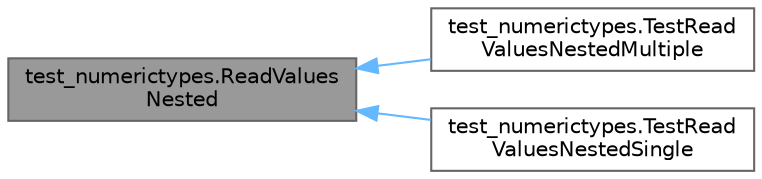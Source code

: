 digraph "test_numerictypes.ReadValuesNested"
{
 // LATEX_PDF_SIZE
  bgcolor="transparent";
  edge [fontname=Helvetica,fontsize=10,labelfontname=Helvetica,labelfontsize=10];
  node [fontname=Helvetica,fontsize=10,shape=box,height=0.2,width=0.4];
  rankdir="LR";
  Node1 [id="Node000001",label="test_numerictypes.ReadValues\lNested",height=0.2,width=0.4,color="gray40", fillcolor="grey60", style="filled", fontcolor="black",tooltip=" "];
  Node1 -> Node2 [id="edge3_Node000001_Node000002",dir="back",color="steelblue1",style="solid",tooltip=" "];
  Node2 [id="Node000002",label="test_numerictypes.TestRead\lValuesNestedMultiple",height=0.2,width=0.4,color="gray40", fillcolor="white", style="filled",URL="$classtest__numerictypes_1_1TestReadValuesNestedMultiple.html",tooltip=" "];
  Node1 -> Node3 [id="edge4_Node000001_Node000003",dir="back",color="steelblue1",style="solid",tooltip=" "];
  Node3 [id="Node000003",label="test_numerictypes.TestRead\lValuesNestedSingle",height=0.2,width=0.4,color="gray40", fillcolor="white", style="filled",URL="$classtest__numerictypes_1_1TestReadValuesNestedSingle.html",tooltip=" "];
}

